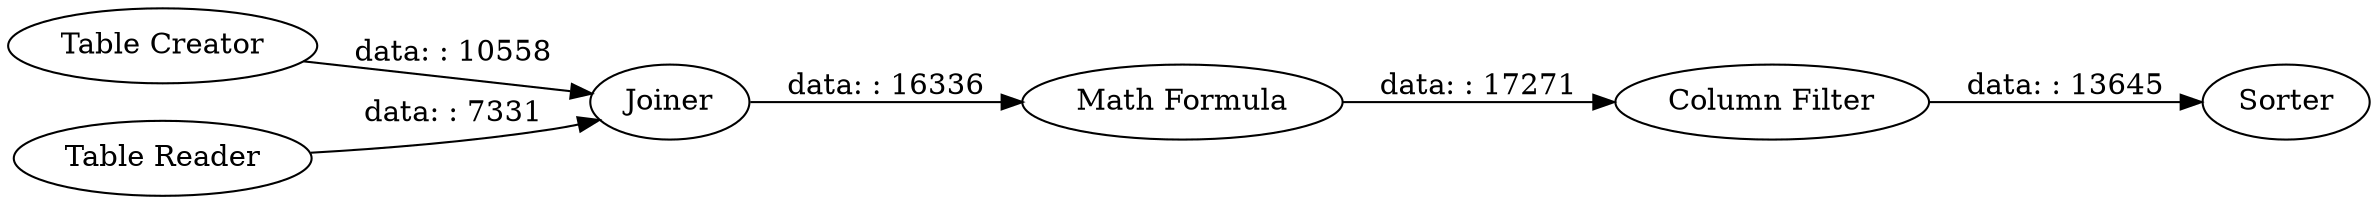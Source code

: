 digraph {
	"-7665332865289939052_86" [label=Sorter]
	"-7665332865289939052_83" [label=Joiner]
	"-7665332865289939052_84" [label="Math Formula"]
	"-7665332865289939052_82" [label="Table Creator"]
	"-7665332865289939052_85" [label="Column Filter"]
	"-7665332865289939052_81" [label="Table Reader"]
	"-7665332865289939052_82" -> "-7665332865289939052_83" [label="data: : 10558"]
	"-7665332865289939052_81" -> "-7665332865289939052_83" [label="data: : 7331"]
	"-7665332865289939052_85" -> "-7665332865289939052_86" [label="data: : 13645"]
	"-7665332865289939052_84" -> "-7665332865289939052_85" [label="data: : 17271"]
	"-7665332865289939052_83" -> "-7665332865289939052_84" [label="data: : 16336"]
	rankdir=LR
}
